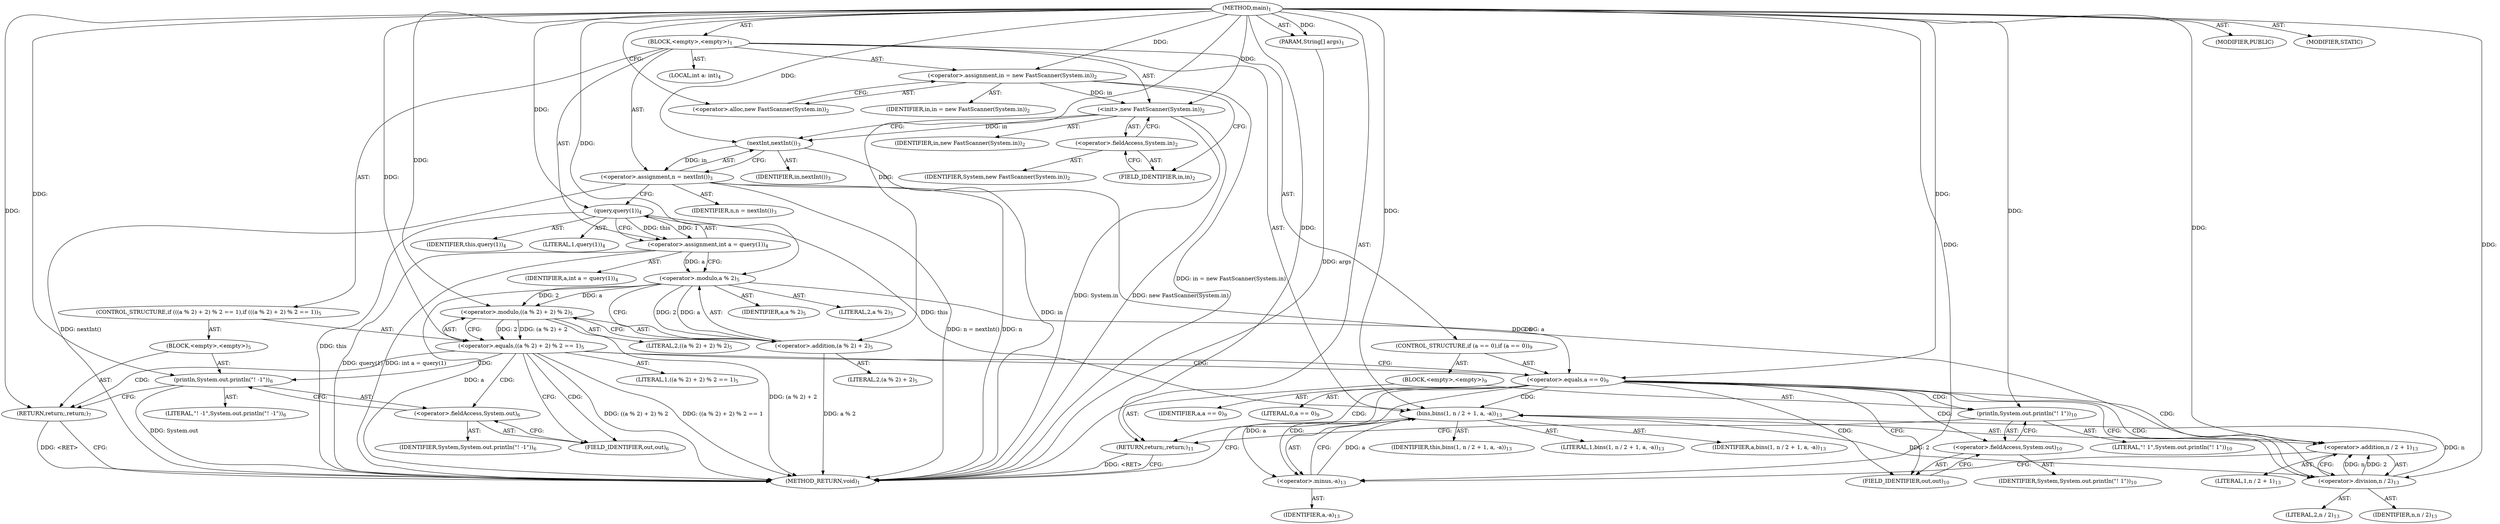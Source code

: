 digraph "main" {  
"17" [label = <(METHOD,main)<SUB>1</SUB>> ]
"18" [label = <(PARAM,String[] args)<SUB>1</SUB>> ]
"19" [label = <(BLOCK,&lt;empty&gt;,&lt;empty&gt;)<SUB>1</SUB>> ]
"20" [label = <(&lt;operator&gt;.assignment,in = new FastScanner(System.in))<SUB>2</SUB>> ]
"21" [label = <(IDENTIFIER,in,in = new FastScanner(System.in))<SUB>2</SUB>> ]
"22" [label = <(&lt;operator&gt;.alloc,new FastScanner(System.in))<SUB>2</SUB>> ]
"23" [label = <(&lt;init&gt;,new FastScanner(System.in))<SUB>2</SUB>> ]
"24" [label = <(IDENTIFIER,in,new FastScanner(System.in))<SUB>2</SUB>> ]
"25" [label = <(&lt;operator&gt;.fieldAccess,System.in)<SUB>2</SUB>> ]
"26" [label = <(IDENTIFIER,System,new FastScanner(System.in))<SUB>2</SUB>> ]
"27" [label = <(FIELD_IDENTIFIER,in,in)<SUB>2</SUB>> ]
"28" [label = <(&lt;operator&gt;.assignment,n = nextInt())<SUB>3</SUB>> ]
"29" [label = <(IDENTIFIER,n,n = nextInt())<SUB>3</SUB>> ]
"30" [label = <(nextInt,nextInt())<SUB>3</SUB>> ]
"31" [label = <(IDENTIFIER,in,nextInt())<SUB>3</SUB>> ]
"32" [label = <(LOCAL,int a: int)<SUB>4</SUB>> ]
"33" [label = <(&lt;operator&gt;.assignment,int a = query(1))<SUB>4</SUB>> ]
"34" [label = <(IDENTIFIER,a,int a = query(1))<SUB>4</SUB>> ]
"35" [label = <(query,query(1))<SUB>4</SUB>> ]
"36" [label = <(IDENTIFIER,this,query(1))<SUB>4</SUB>> ]
"37" [label = <(LITERAL,1,query(1))<SUB>4</SUB>> ]
"38" [label = <(CONTROL_STRUCTURE,if (((a % 2) + 2) % 2 == 1),if (((a % 2) + 2) % 2 == 1))<SUB>5</SUB>> ]
"39" [label = <(&lt;operator&gt;.equals,((a % 2) + 2) % 2 == 1)<SUB>5</SUB>> ]
"40" [label = <(&lt;operator&gt;.modulo,((a % 2) + 2) % 2)<SUB>5</SUB>> ]
"41" [label = <(&lt;operator&gt;.addition,(a % 2) + 2)<SUB>5</SUB>> ]
"42" [label = <(&lt;operator&gt;.modulo,a % 2)<SUB>5</SUB>> ]
"43" [label = <(IDENTIFIER,a,a % 2)<SUB>5</SUB>> ]
"44" [label = <(LITERAL,2,a % 2)<SUB>5</SUB>> ]
"45" [label = <(LITERAL,2,(a % 2) + 2)<SUB>5</SUB>> ]
"46" [label = <(LITERAL,2,((a % 2) + 2) % 2)<SUB>5</SUB>> ]
"47" [label = <(LITERAL,1,((a % 2) + 2) % 2 == 1)<SUB>5</SUB>> ]
"48" [label = <(BLOCK,&lt;empty&gt;,&lt;empty&gt;)<SUB>5</SUB>> ]
"49" [label = <(println,System.out.println(&quot;! -1&quot;))<SUB>6</SUB>> ]
"50" [label = <(&lt;operator&gt;.fieldAccess,System.out)<SUB>6</SUB>> ]
"51" [label = <(IDENTIFIER,System,System.out.println(&quot;! -1&quot;))<SUB>6</SUB>> ]
"52" [label = <(FIELD_IDENTIFIER,out,out)<SUB>6</SUB>> ]
"53" [label = <(LITERAL,&quot;! -1&quot;,System.out.println(&quot;! -1&quot;))<SUB>6</SUB>> ]
"54" [label = <(RETURN,return;,return;)<SUB>7</SUB>> ]
"55" [label = <(CONTROL_STRUCTURE,if (a == 0),if (a == 0))<SUB>9</SUB>> ]
"56" [label = <(&lt;operator&gt;.equals,a == 0)<SUB>9</SUB>> ]
"57" [label = <(IDENTIFIER,a,a == 0)<SUB>9</SUB>> ]
"58" [label = <(LITERAL,0,a == 0)<SUB>9</SUB>> ]
"59" [label = <(BLOCK,&lt;empty&gt;,&lt;empty&gt;)<SUB>9</SUB>> ]
"60" [label = <(println,System.out.println(&quot;! 1&quot;))<SUB>10</SUB>> ]
"61" [label = <(&lt;operator&gt;.fieldAccess,System.out)<SUB>10</SUB>> ]
"62" [label = <(IDENTIFIER,System,System.out.println(&quot;! 1&quot;))<SUB>10</SUB>> ]
"63" [label = <(FIELD_IDENTIFIER,out,out)<SUB>10</SUB>> ]
"64" [label = <(LITERAL,&quot;! 1&quot;,System.out.println(&quot;! 1&quot;))<SUB>10</SUB>> ]
"65" [label = <(RETURN,return;,return;)<SUB>11</SUB>> ]
"66" [label = <(bins,bins(1, n / 2 + 1, a, -a))<SUB>13</SUB>> ]
"67" [label = <(IDENTIFIER,this,bins(1, n / 2 + 1, a, -a))<SUB>13</SUB>> ]
"68" [label = <(LITERAL,1,bins(1, n / 2 + 1, a, -a))<SUB>13</SUB>> ]
"69" [label = <(&lt;operator&gt;.addition,n / 2 + 1)<SUB>13</SUB>> ]
"70" [label = <(&lt;operator&gt;.division,n / 2)<SUB>13</SUB>> ]
"71" [label = <(IDENTIFIER,n,n / 2)<SUB>13</SUB>> ]
"72" [label = <(LITERAL,2,n / 2)<SUB>13</SUB>> ]
"73" [label = <(LITERAL,1,n / 2 + 1)<SUB>13</SUB>> ]
"74" [label = <(IDENTIFIER,a,bins(1, n / 2 + 1, a, -a))<SUB>13</SUB>> ]
"75" [label = <(&lt;operator&gt;.minus,-a)<SUB>13</SUB>> ]
"76" [label = <(IDENTIFIER,a,-a)<SUB>13</SUB>> ]
"77" [label = <(MODIFIER,PUBLIC)> ]
"78" [label = <(MODIFIER,STATIC)> ]
"79" [label = <(METHOD_RETURN,void)<SUB>1</SUB>> ]
  "17" -> "18"  [ label = "AST: "] 
  "17" -> "19"  [ label = "AST: "] 
  "17" -> "77"  [ label = "AST: "] 
  "17" -> "78"  [ label = "AST: "] 
  "17" -> "79"  [ label = "AST: "] 
  "19" -> "20"  [ label = "AST: "] 
  "19" -> "23"  [ label = "AST: "] 
  "19" -> "28"  [ label = "AST: "] 
  "19" -> "32"  [ label = "AST: "] 
  "19" -> "33"  [ label = "AST: "] 
  "19" -> "38"  [ label = "AST: "] 
  "19" -> "55"  [ label = "AST: "] 
  "19" -> "66"  [ label = "AST: "] 
  "20" -> "21"  [ label = "AST: "] 
  "20" -> "22"  [ label = "AST: "] 
  "23" -> "24"  [ label = "AST: "] 
  "23" -> "25"  [ label = "AST: "] 
  "25" -> "26"  [ label = "AST: "] 
  "25" -> "27"  [ label = "AST: "] 
  "28" -> "29"  [ label = "AST: "] 
  "28" -> "30"  [ label = "AST: "] 
  "30" -> "31"  [ label = "AST: "] 
  "33" -> "34"  [ label = "AST: "] 
  "33" -> "35"  [ label = "AST: "] 
  "35" -> "36"  [ label = "AST: "] 
  "35" -> "37"  [ label = "AST: "] 
  "38" -> "39"  [ label = "AST: "] 
  "38" -> "48"  [ label = "AST: "] 
  "39" -> "40"  [ label = "AST: "] 
  "39" -> "47"  [ label = "AST: "] 
  "40" -> "41"  [ label = "AST: "] 
  "40" -> "46"  [ label = "AST: "] 
  "41" -> "42"  [ label = "AST: "] 
  "41" -> "45"  [ label = "AST: "] 
  "42" -> "43"  [ label = "AST: "] 
  "42" -> "44"  [ label = "AST: "] 
  "48" -> "49"  [ label = "AST: "] 
  "48" -> "54"  [ label = "AST: "] 
  "49" -> "50"  [ label = "AST: "] 
  "49" -> "53"  [ label = "AST: "] 
  "50" -> "51"  [ label = "AST: "] 
  "50" -> "52"  [ label = "AST: "] 
  "55" -> "56"  [ label = "AST: "] 
  "55" -> "59"  [ label = "AST: "] 
  "56" -> "57"  [ label = "AST: "] 
  "56" -> "58"  [ label = "AST: "] 
  "59" -> "60"  [ label = "AST: "] 
  "59" -> "65"  [ label = "AST: "] 
  "60" -> "61"  [ label = "AST: "] 
  "60" -> "64"  [ label = "AST: "] 
  "61" -> "62"  [ label = "AST: "] 
  "61" -> "63"  [ label = "AST: "] 
  "66" -> "67"  [ label = "AST: "] 
  "66" -> "68"  [ label = "AST: "] 
  "66" -> "69"  [ label = "AST: "] 
  "66" -> "74"  [ label = "AST: "] 
  "66" -> "75"  [ label = "AST: "] 
  "69" -> "70"  [ label = "AST: "] 
  "69" -> "73"  [ label = "AST: "] 
  "70" -> "71"  [ label = "AST: "] 
  "70" -> "72"  [ label = "AST: "] 
  "75" -> "76"  [ label = "AST: "] 
  "20" -> "27"  [ label = "CFG: "] 
  "23" -> "30"  [ label = "CFG: "] 
  "28" -> "35"  [ label = "CFG: "] 
  "33" -> "42"  [ label = "CFG: "] 
  "66" -> "79"  [ label = "CFG: "] 
  "22" -> "20"  [ label = "CFG: "] 
  "25" -> "23"  [ label = "CFG: "] 
  "30" -> "28"  [ label = "CFG: "] 
  "35" -> "33"  [ label = "CFG: "] 
  "39" -> "52"  [ label = "CFG: "] 
  "39" -> "56"  [ label = "CFG: "] 
  "56" -> "63"  [ label = "CFG: "] 
  "56" -> "70"  [ label = "CFG: "] 
  "69" -> "75"  [ label = "CFG: "] 
  "75" -> "66"  [ label = "CFG: "] 
  "27" -> "25"  [ label = "CFG: "] 
  "40" -> "39"  [ label = "CFG: "] 
  "49" -> "54"  [ label = "CFG: "] 
  "54" -> "79"  [ label = "CFG: "] 
  "60" -> "65"  [ label = "CFG: "] 
  "65" -> "79"  [ label = "CFG: "] 
  "70" -> "69"  [ label = "CFG: "] 
  "41" -> "40"  [ label = "CFG: "] 
  "50" -> "49"  [ label = "CFG: "] 
  "61" -> "60"  [ label = "CFG: "] 
  "42" -> "41"  [ label = "CFG: "] 
  "52" -> "50"  [ label = "CFG: "] 
  "63" -> "61"  [ label = "CFG: "] 
  "17" -> "22"  [ label = "CFG: "] 
  "54" -> "79"  [ label = "DDG: &lt;RET&gt;"] 
  "65" -> "79"  [ label = "DDG: &lt;RET&gt;"] 
  "18" -> "79"  [ label = "DDG: args"] 
  "20" -> "79"  [ label = "DDG: in = new FastScanner(System.in)"] 
  "23" -> "79"  [ label = "DDG: System.in"] 
  "23" -> "79"  [ label = "DDG: new FastScanner(System.in)"] 
  "28" -> "79"  [ label = "DDG: n"] 
  "30" -> "79"  [ label = "DDG: in"] 
  "28" -> "79"  [ label = "DDG: nextInt()"] 
  "28" -> "79"  [ label = "DDG: n = nextInt()"] 
  "35" -> "79"  [ label = "DDG: this"] 
  "33" -> "79"  [ label = "DDG: query(1)"] 
  "33" -> "79"  [ label = "DDG: int a = query(1)"] 
  "42" -> "79"  [ label = "DDG: a"] 
  "41" -> "79"  [ label = "DDG: a % 2"] 
  "40" -> "79"  [ label = "DDG: (a % 2) + 2"] 
  "39" -> "79"  [ label = "DDG: ((a % 2) + 2) % 2"] 
  "39" -> "79"  [ label = "DDG: ((a % 2) + 2) % 2 == 1"] 
  "49" -> "79"  [ label = "DDG: System.out"] 
  "17" -> "18"  [ label = "DDG: "] 
  "17" -> "20"  [ label = "DDG: "] 
  "30" -> "28"  [ label = "DDG: in"] 
  "35" -> "33"  [ label = "DDG: this"] 
  "35" -> "33"  [ label = "DDG: 1"] 
  "20" -> "23"  [ label = "DDG: in"] 
  "17" -> "23"  [ label = "DDG: "] 
  "35" -> "66"  [ label = "DDG: this"] 
  "17" -> "66"  [ label = "DDG: "] 
  "70" -> "66"  [ label = "DDG: n"] 
  "70" -> "66"  [ label = "DDG: 2"] 
  "75" -> "66"  [ label = "DDG: a"] 
  "23" -> "30"  [ label = "DDG: in"] 
  "17" -> "30"  [ label = "DDG: "] 
  "17" -> "35"  [ label = "DDG: "] 
  "40" -> "39"  [ label = "DDG: (a % 2) + 2"] 
  "40" -> "39"  [ label = "DDG: 2"] 
  "17" -> "39"  [ label = "DDG: "] 
  "17" -> "54"  [ label = "DDG: "] 
  "42" -> "56"  [ label = "DDG: a"] 
  "17" -> "56"  [ label = "DDG: "] 
  "17" -> "65"  [ label = "DDG: "] 
  "70" -> "69"  [ label = "DDG: n"] 
  "70" -> "69"  [ label = "DDG: 2"] 
  "17" -> "69"  [ label = "DDG: "] 
  "56" -> "75"  [ label = "DDG: a"] 
  "17" -> "75"  [ label = "DDG: "] 
  "42" -> "40"  [ label = "DDG: a"] 
  "42" -> "40"  [ label = "DDG: 2"] 
  "17" -> "40"  [ label = "DDG: "] 
  "17" -> "49"  [ label = "DDG: "] 
  "17" -> "60"  [ label = "DDG: "] 
  "28" -> "70"  [ label = "DDG: n"] 
  "17" -> "70"  [ label = "DDG: "] 
  "42" -> "41"  [ label = "DDG: a"] 
  "42" -> "41"  [ label = "DDG: 2"] 
  "17" -> "41"  [ label = "DDG: "] 
  "33" -> "42"  [ label = "DDG: a"] 
  "17" -> "42"  [ label = "DDG: "] 
  "39" -> "49"  [ label = "CDG: "] 
  "39" -> "52"  [ label = "CDG: "] 
  "39" -> "56"  [ label = "CDG: "] 
  "39" -> "50"  [ label = "CDG: "] 
  "39" -> "54"  [ label = "CDG: "] 
  "56" -> "60"  [ label = "CDG: "] 
  "56" -> "61"  [ label = "CDG: "] 
  "56" -> "66"  [ label = "CDG: "] 
  "56" -> "75"  [ label = "CDG: "] 
  "56" -> "69"  [ label = "CDG: "] 
  "56" -> "70"  [ label = "CDG: "] 
  "56" -> "63"  [ label = "CDG: "] 
  "56" -> "65"  [ label = "CDG: "] 
}
